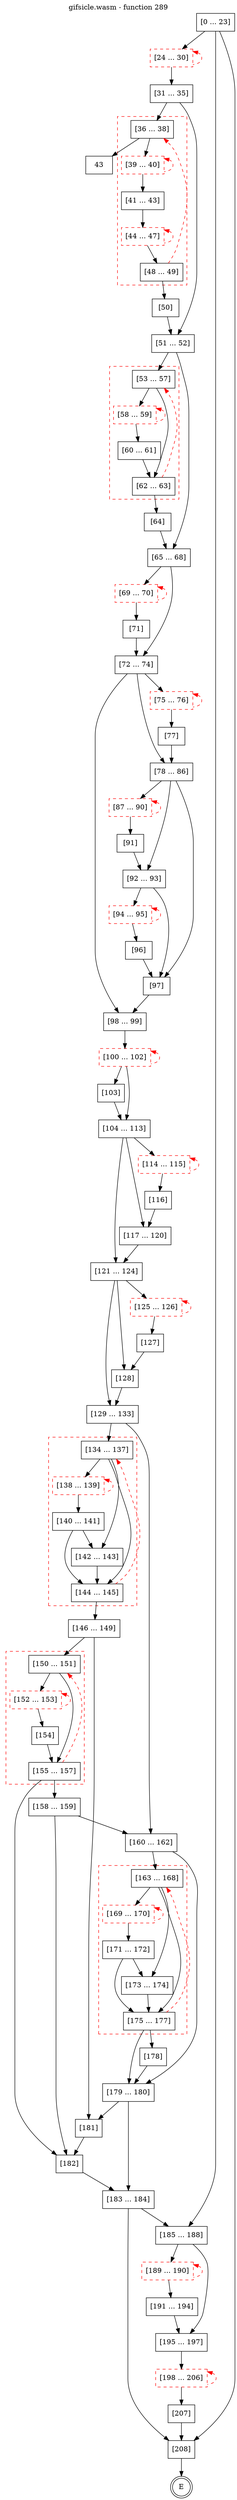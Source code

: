 digraph finite_state_machine {
    label = "gifsicle.wasm - function 289"
    labelloc =  t
    labelfontsize = 16
    labelfontcolor = black
    labelfontname = "Helvetica"
    node [shape = doublecircle]; E ;
    node [shape = box];
    node [shape=box, color=black, style=solid] 0[label="[0 ... 23]"]
    node [shape=box, color=red, style=dashed] 24[label="[24 ... 30]"]
    node [shape=box, color=black, style=solid] 31[label="[31 ... 35]"]
    subgraph cluster_36{
    label = "";
    style = dashed color = red;
    node [shape=box, color=black, style=solid] 36[label="[36 ... 38]"]
    node [shape=box, color=red, style=dashed] 39[label="[39 ... 40]"]
    node [shape=box, color=black, style=solid] 41[label="[41 ... 43]"]
    node [shape=box, color=red, style=dashed] 44[label="[44 ... 47]"]
    node [shape=box, color=black, style=solid] 48[label="[48 ... 49]"]
    }
    node [shape=box, color=black, style=solid] 50[label="[50]"]
    node [shape=box, color=black, style=solid] 51[label="[51 ... 52]"]
    subgraph cluster_53{
    label = "";
    style = dashed color = red;
    node [shape=box, color=black, style=solid] 53[label="[53 ... 57]"]
    node [shape=box, color=red, style=dashed] 58[label="[58 ... 59]"]
    node [shape=box, color=black, style=solid] 60[label="[60 ... 61]"]
    node [shape=box, color=black, style=solid] 62[label="[62 ... 63]"]
    }
    node [shape=box, color=black, style=solid] 64[label="[64]"]
    node [shape=box, color=black, style=solid] 65[label="[65 ... 68]"]
    node [shape=box, color=red, style=dashed] 69[label="[69 ... 70]"]
    node [shape=box, color=black, style=solid] 71[label="[71]"]
    node [shape=box, color=black, style=solid] 72[label="[72 ... 74]"]
    node [shape=box, color=red, style=dashed] 75[label="[75 ... 76]"]
    node [shape=box, color=black, style=solid] 77[label="[77]"]
    node [shape=box, color=black, style=solid] 78[label="[78 ... 86]"]
    node [shape=box, color=red, style=dashed] 87[label="[87 ... 90]"]
    node [shape=box, color=black, style=solid] 91[label="[91]"]
    node [shape=box, color=black, style=solid] 92[label="[92 ... 93]"]
    node [shape=box, color=red, style=dashed] 94[label="[94 ... 95]"]
    node [shape=box, color=black, style=solid] 96[label="[96]"]
    node [shape=box, color=black, style=solid] 97[label="[97]"]
    node [shape=box, color=black, style=solid] 98[label="[98 ... 99]"]
    node [shape=box, color=red, style=dashed] 100[label="[100 ... 102]"]
    node [shape=box, color=black, style=solid] 103[label="[103]"]
    node [shape=box, color=black, style=solid] 104[label="[104 ... 113]"]
    node [shape=box, color=red, style=dashed] 114[label="[114 ... 115]"]
    node [shape=box, color=black, style=solid] 116[label="[116]"]
    node [shape=box, color=black, style=solid] 117[label="[117 ... 120]"]
    node [shape=box, color=black, style=solid] 121[label="[121 ... 124]"]
    node [shape=box, color=red, style=dashed] 125[label="[125 ... 126]"]
    node [shape=box, color=black, style=solid] 127[label="[127]"]
    node [shape=box, color=black, style=solid] 128[label="[128]"]
    node [shape=box, color=black, style=solid] 129[label="[129 ... 133]"]
    subgraph cluster_134{
    label = "";
    style = dashed color = red;
    node [shape=box, color=black, style=solid] 134[label="[134 ... 137]"]
    node [shape=box, color=red, style=dashed] 138[label="[138 ... 139]"]
    node [shape=box, color=black, style=solid] 140[label="[140 ... 141]"]
    node [shape=box, color=black, style=solid] 142[label="[142 ... 143]"]
    node [shape=box, color=black, style=solid] 144[label="[144 ... 145]"]
    }
    node [shape=box, color=black, style=solid] 146[label="[146 ... 149]"]
    subgraph cluster_150{
    label = "";
    style = dashed color = red;
    node [shape=box, color=black, style=solid] 150[label="[150 ... 151]"]
    node [shape=box, color=red, style=dashed] 152[label="[152 ... 153]"]
    node [shape=box, color=black, style=solid] 154[label="[154]"]
    node [shape=box, color=black, style=solid] 155[label="[155 ... 157]"]
    }
    node [shape=box, color=black, style=solid] 158[label="[158 ... 159]"]
    node [shape=box, color=black, style=solid] 160[label="[160 ... 162]"]
    subgraph cluster_163{
    label = "";
    style = dashed color = red;
    node [shape=box, color=black, style=solid] 163[label="[163 ... 168]"]
    node [shape=box, color=red, style=dashed] 169[label="[169 ... 170]"]
    node [shape=box, color=black, style=solid] 171[label="[171 ... 172]"]
    node [shape=box, color=black, style=solid] 173[label="[173 ... 174]"]
    node [shape=box, color=black, style=solid] 175[label="[175 ... 177]"]
    }
    node [shape=box, color=black, style=solid] 178[label="[178]"]
    node [shape=box, color=black, style=solid] 179[label="[179 ... 180]"]
    node [shape=box, color=black, style=solid] 181[label="[181]"]
    node [shape=box, color=black, style=solid] 182[label="[182]"]
    node [shape=box, color=black, style=solid] 183[label="[183 ... 184]"]
    node [shape=box, color=black, style=solid] 185[label="[185 ... 188]"]
    node [shape=box, color=red, style=dashed] 189[label="[189 ... 190]"]
    node [shape=box, color=black, style=solid] 191[label="[191 ... 194]"]
    node [shape=box, color=black, style=solid] 195[label="[195 ... 197]"]
    node [shape=box, color=red, style=dashed] 198[label="[198 ... 206]"]
    node [shape=box, color=black, style=solid] 207[label="[207]"]
    node [shape=box, color=black, style=solid] 208[label="[208]"]
    0 -> 24;
    0 -> 185;
    0 -> 208;
    24 -> 31;
    24 -> 24[style="dashed" color="red" dir=back];
    31 -> 36;
    31 -> 51;
    36 -> 39;
    36 -> 43;
    39 -> 41;
    39 -> 39[style="dashed" color="red" dir=back];
    41 -> 44;
    44 -> 48;
    44 -> 44[style="dashed" color="red" dir=back];
    48 -> 36[style="dashed" color="red"];
    48 -> 50;
    50 -> 51;
    51 -> 53;
    51 -> 65;
    53 -> 58;
    53 -> 62;
    58 -> 60;
    58 -> 58[style="dashed" color="red" dir=back];
    60 -> 62;
    62 -> 53[style="dashed" color="red"];
    62 -> 64;
    64 -> 65;
    65 -> 69;
    65 -> 72;
    69 -> 71;
    69 -> 69[style="dashed" color="red" dir=back];
    71 -> 72;
    72 -> 75;
    72 -> 78;
    72 -> 98;
    75 -> 77;
    75 -> 75[style="dashed" color="red" dir=back];
    77 -> 78;
    78 -> 87;
    78 -> 92;
    78 -> 97;
    87 -> 91;
    87 -> 87[style="dashed" color="red" dir=back];
    91 -> 92;
    92 -> 94;
    92 -> 97;
    94 -> 96;
    94 -> 94[style="dashed" color="red" dir=back];
    96 -> 97;
    97 -> 98;
    98 -> 100;
    100 -> 103;
    100 -> 104;
    100 -> 100[style="dashed" color="red" dir=back];
    103 -> 104;
    104 -> 114;
    104 -> 117;
    104 -> 121;
    114 -> 116;
    114 -> 114[style="dashed" color="red" dir=back];
    116 -> 117;
    117 -> 121;
    121 -> 125;
    121 -> 128;
    121 -> 129;
    125 -> 127;
    125 -> 125[style="dashed" color="red" dir=back];
    127 -> 128;
    128 -> 129;
    129 -> 134;
    129 -> 160;
    134 -> 138;
    134 -> 142;
    134 -> 144;
    138 -> 140;
    138 -> 138[style="dashed" color="red" dir=back];
    140 -> 142;
    140 -> 144;
    142 -> 144;
    144 -> 134[style="dashed" color="red"];
    144 -> 146;
    146 -> 150;
    146 -> 181;
    150 -> 152;
    150 -> 155;
    152 -> 154;
    152 -> 152[style="dashed" color="red" dir=back];
    154 -> 155;
    155 -> 150[style="dashed" color="red"];
    155 -> 158;
    155 -> 182;
    158 -> 160;
    158 -> 182;
    160 -> 163;
    160 -> 179;
    163 -> 169;
    163 -> 173;
    163 -> 175;
    169 -> 171;
    169 -> 169[style="dashed" color="red" dir=back];
    171 -> 173;
    171 -> 175;
    173 -> 175;
    175 -> 163[style="dashed" color="red"];
    175 -> 178;
    175 -> 179;
    178 -> 179;
    179 -> 181;
    179 -> 183;
    181 -> 182;
    182 -> 183;
    183 -> 185;
    183 -> 208;
    185 -> 189;
    185 -> 195;
    189 -> 191;
    189 -> 189[style="dashed" color="red" dir=back];
    191 -> 195;
    195 -> 198;
    198 -> 207;
    198 -> 198[style="dashed" color="red" dir=back];
    207 -> 208;
    208 -> E;
}
